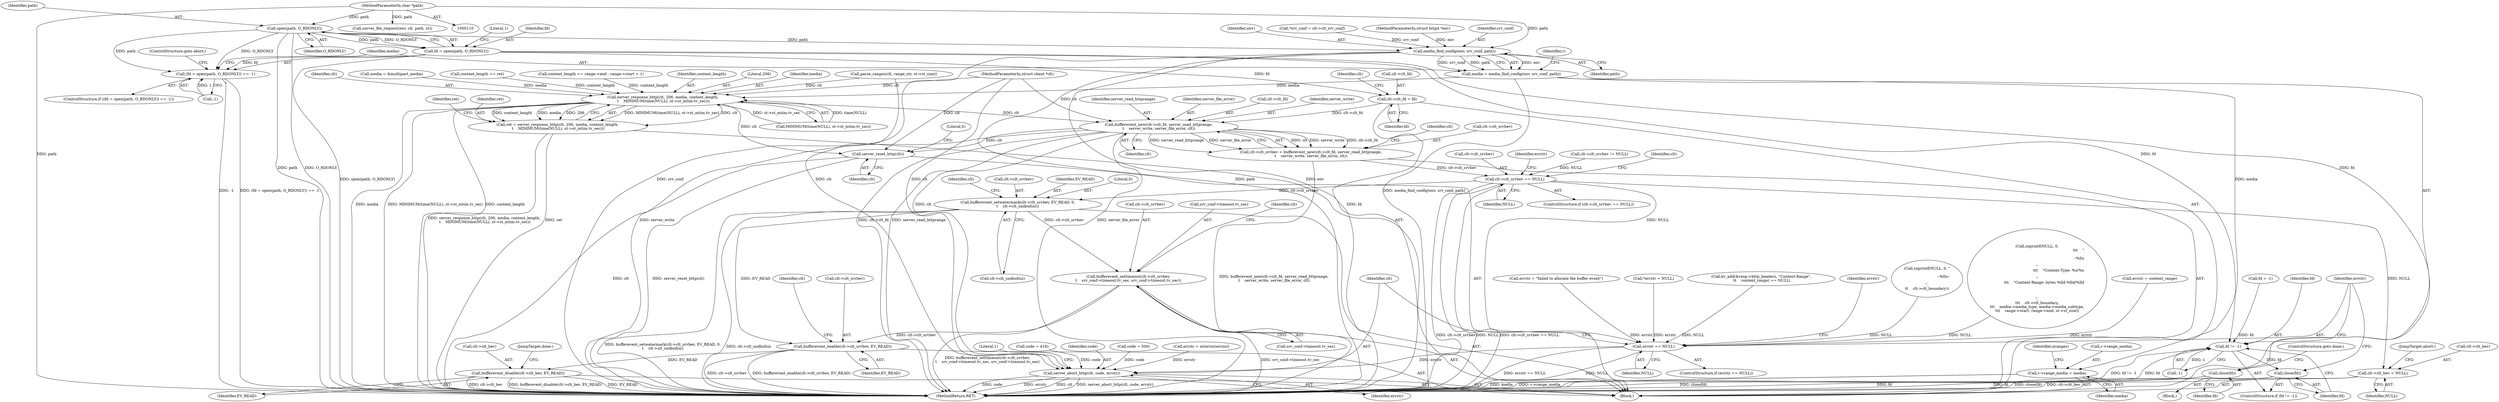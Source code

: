 digraph "0_src_142cfc82b932bc211218fbd7bdda8c7ce83f19df_1@API" {
"1000211" [label="(Call,open(path, O_RDONLY))"];
"1000113" [label="(MethodParameterIn,char *path)"];
"1000208" [label="(Call,(fd = open(path, O_RDONLY)) == -1)"];
"1000209" [label="(Call,fd = open(path, O_RDONLY))"];
"1000428" [label="(Call,close(fd))"];
"1000433" [label="(Call,clt->clt_fd = fd)"];
"1000457" [label="(Call,bufferevent_new(clt->clt_fd, server_read_httprange,\n\t    server_write, server_file_error, clt))"];
"1000453" [label="(Call,clt->clt_srvbev = bufferevent_new(clt->clt_fd, server_read_httprange,\n\t    server_write, server_file_error, clt))"];
"1000466" [label="(Call,clt->clt_srvbev == NULL)"];
"1000476" [label="(Call,bufferevent_setwatermark(clt->clt_srvbev, EV_READ, 0,\n\t    clt->clt_sndbufsiz))"];
"1000485" [label="(Call,bufferevent_settimeout(clt->clt_srvbev,\n\t    srv_conf->timeout.tv_sec, srv_conf->timeout.tv_sec))"];
"1000499" [label="(Call,bufferevent_enable(clt->clt_srvbev, EV_READ))"];
"1000504" [label="(Call,bufferevent_disable(clt->clt_bev, EV_READ))"];
"1000526" [label="(Call,clt->clt_bev = NULL)"];
"1000540" [label="(Call,errstr == NULL)"];
"1000547" [label="(Call,server_abort_http(clt, code, errstr))"];
"1000510" [label="(Call,server_reset_http(clt))"];
"1000533" [label="(Call,fd != -1)"];
"1000537" [label="(Call,close(fd))"];
"1000219" [label="(Call,media_find_config(env, srv_conf, path))"];
"1000217" [label="(Call,media = media_find_config(env, srv_conf, path))"];
"1000223" [label="(Call,r->range_media = media)"];
"1000409" [label="(Call,server_response_http(clt, 206, media, content_length,\n \t    MINIMUM(time(NULL), st->st_mtim.tv_sec)))"];
"1000407" [label="(Call,ret = server_response_http(clt, 206, media, content_length,\n \t    MINIMUM(time(NULL), st->st_mtim.tv_sec)))"];
"1000182" [label="(Call,parse_ranges(clt, range_str, st->st_size))"];
"1000509" [label="(JumpTarget,done:)"];
"1000467" [label="(Call,clt->clt_srvbev)"];
"1000486" [label="(Call,clt->clt_srvbev)"];
"1000464" [label="(Identifier,clt)"];
"1000220" [label="(Identifier,env)"];
"1000462" [label="(Identifier,server_write)"];
"1000258" [label="(Call,kv_add(&resp->http_headers, \"Content-Range\",\n \t\t    content_range) == NULL)"];
"1000212" [label="(Identifier,path)"];
"1000530" [label="(Identifier,NULL)"];
"1000487" [label="(Identifier,clt)"];
"1000213" [label="(Identifier,O_RDONLY)"];
"1000505" [label="(Call,clt->clt_bev)"];
"1000210" [label="(Identifier,fd)"];
"1000219" [label="(Call,media_find_config(env, srv_conf, path))"];
"1000468" [label="(Identifier,clt)"];
"1000118" [label="(Call,*srv_conf = clt->clt_srv_conf)"];
"1000494" [label="(Call,srv_conf->timeout.tv_sec)"];
"1000548" [label="(Identifier,clt)"];
"1000211" [label="(Call,open(path, O_RDONLY))"];
"1000441" [label="(Identifier,clt)"];
"1000511" [label="(Identifier,clt)"];
"1000217" [label="(Call,media = media_find_config(env, srv_conf, path))"];
"1000410" [label="(Identifier,clt)"];
"1000461" [label="(Identifier,server_read_httprange)"];
"1000541" [label="(Identifier,errstr)"];
"1000470" [label="(Identifier,NULL)"];
"1000116" [label="(Block,)"];
"1000454" [label="(Call,clt->clt_srvbev)"];
"1000154" [label="(Call,fd = -1)"];
"1000537" [label="(Call,close(fd))"];
"1000533" [label="(Call,fd != -1)"];
"1000463" [label="(Identifier,server_file_error)"];
"1000510" [label="(Call,server_reset_http(clt))"];
"1000209" [label="(Call,fd = open(path, O_RDONLY))"];
"1000227" [label="(Identifier,media)"];
"1000503" [label="(Identifier,EV_READ)"];
"1000473" [label="(Identifier,errstr)"];
"1000398" [label="(Call,media = &multipart_media)"];
"1000513" [label="(Literal,0)"];
"1000215" [label="(Literal,1)"];
"1000458" [label="(Call,clt->clt_fd)"];
"1000527" [label="(Call,clt->clt_bev)"];
"1000414" [label="(Call,MINIMUM(time(NULL), st->st_mtim.tv_sec))"];
"1000453" [label="(Call,clt->clt_srvbev = bufferevent_new(clt->clt_fd, server_read_httprange,\n\t    server_write, server_file_error, clt))"];
"1000457" [label="(Call,bufferevent_new(clt->clt_fd, server_read_httprange,\n\t    server_write, server_file_error, clt))"];
"1000216" [label="(ControlStructure,goto abort;)"];
"1000542" [label="(Identifier,NULL)"];
"1000477" [label="(Call,clt->clt_srvbev)"];
"1000489" [label="(Call,srv_conf->timeout.tv_sec)"];
"1000544" [label="(Identifier,errstr)"];
"1000433" [label="(Call,clt->clt_fd = fd)"];
"1000423" [label="(Identifier,ret)"];
"1000407" [label="(Call,ret = server_response_http(clt, 206, media, content_length,\n \t    MINIMUM(time(NULL), st->st_mtim.tv_sec)))"];
"1000428" [label="(Call,close(fd))"];
"1000547" [label="(Call,server_abort_http(clt, code, errstr))"];
"1000361" [label="(Call,snprintf(NULL, 0, \"\r\n--%llu--\r\n\",\n\t\t    clt->clt_boundary))"];
"1000482" [label="(Call,clt->clt_sndbufsiz)"];
"1000370" [label="(Call,content_length += ret)"];
"1000437" [label="(Identifier,fd)"];
"1000224" [label="(Call,r->range_media)"];
"1000540" [label="(Call,errstr == NULL)"];
"1000531" [label="(JumpTarget,abort:)"];
"1000222" [label="(Identifier,path)"];
"1000553" [label="(Literal,1)"];
"1000111" [label="(MethodParameterIn,struct httpd *env)"];
"1000485" [label="(Call,bufferevent_settimeout(clt->clt_srvbev,\n\t    srv_conf->timeout.tv_sec, srv_conf->timeout.tv_sec))"];
"1000535" [label="(Call,-1)"];
"1000190" [label="(Call,code = 416)"];
"1000480" [label="(Identifier,EV_READ)"];
"1000538" [label="(Identifier,fd)"];
"1000465" [label="(ControlStructure,if (clt->clt_srvbev == NULL))"];
"1000409" [label="(Call,server_response_http(clt, 206, media, content_length,\n \t    MINIMUM(time(NULL), st->st_mtim.tv_sec)))"];
"1000320" [label="(Call,snprintf(NULL, 0,\n\t\t\t    \"\r\n--%llu\r\n\"\n\t\t\t    \"Content-Type: %s/%s\r\n\"\n \t\t\t    \"Content-Range: bytes %lld-%lld/%lld\r\n\r\n\",\n\t\t\t    clt->clt_boundary,\n\t\t\t    media->media_type, media->media_subtype,\n\t\t\t    range->start, range->end, st->st_size))"];
"1000230" [label="(Identifier,nranges)"];
"1000554" [label="(MethodReturn,RET)"];
"1000539" [label="(ControlStructure,if (errstr == NULL))"];
"1000549" [label="(Identifier,code)"];
"1000532" [label="(ControlStructure,if (fd != -1))"];
"1000476" [label="(Call,bufferevent_setwatermark(clt->clt_srvbev, EV_READ, 0,\n\t    clt->clt_sndbufsiz))"];
"1000408" [label="(Identifier,ret)"];
"1000276" [label="(Call,content_length += range->end - range->start + 1)"];
"1000150" [label="(Call,code = 500)"];
"1000543" [label="(Call,errstr = strerror(errno))"];
"1000208" [label="(Call,(fd = open(path, O_RDONLY)) == -1)"];
"1000439" [label="(Call,clt->clt_srvbev != NULL)"];
"1000481" [label="(Literal,0)"];
"1000413" [label="(Identifier,content_length)"];
"1000526" [label="(Call,clt->clt_bev = NULL)"];
"1000500" [label="(Call,clt->clt_srvbev)"];
"1000221" [label="(Identifier,srv_conf)"];
"1000411" [label="(Literal,206)"];
"1000424" [label="(Block,)"];
"1000223" [label="(Call,r->range_media = media)"];
"1000478" [label="(Identifier,clt)"];
"1000225" [label="(Identifier,r)"];
"1000499" [label="(Call,bufferevent_enable(clt->clt_srvbev, EV_READ))"];
"1000466" [label="(Call,clt->clt_srvbev == NULL)"];
"1000113" [label="(MethodParameterIn,char *path)"];
"1000504" [label="(Call,bufferevent_disable(clt->clt_bev, EV_READ))"];
"1000214" [label="(Call,-1)"];
"1000203" [label="(Call,errstr = content_range)"];
"1000501" [label="(Identifier,clt)"];
"1000207" [label="(ControlStructure,if ((fd = open(path, O_RDONLY)) == -1))"];
"1000508" [label="(Identifier,EV_READ)"];
"1000472" [label="(Call,errstr = \"failed to allocate file buffer event\")"];
"1000506" [label="(Identifier,clt)"];
"1000112" [label="(MethodParameterIn,struct client *clt)"];
"1000429" [label="(Identifier,fd)"];
"1000163" [label="(Call,*errstr = NULL)"];
"1000434" [label="(Call,clt->clt_fd)"];
"1000430" [label="(ControlStructure,goto done;)"];
"1000550" [label="(Identifier,errstr)"];
"1000412" [label="(Identifier,media)"];
"1000173" [label="(Call,server_file_request(env, clt, path, st))"];
"1000218" [label="(Identifier,media)"];
"1000534" [label="(Identifier,fd)"];
"1000211" -> "1000209"  [label="AST: "];
"1000211" -> "1000213"  [label="CFG: "];
"1000212" -> "1000211"  [label="AST: "];
"1000213" -> "1000211"  [label="AST: "];
"1000209" -> "1000211"  [label="CFG: "];
"1000211" -> "1000554"  [label="DDG: path"];
"1000211" -> "1000554"  [label="DDG: O_RDONLY"];
"1000211" -> "1000208"  [label="DDG: path"];
"1000211" -> "1000208"  [label="DDG: O_RDONLY"];
"1000211" -> "1000209"  [label="DDG: path"];
"1000211" -> "1000209"  [label="DDG: O_RDONLY"];
"1000113" -> "1000211"  [label="DDG: path"];
"1000211" -> "1000219"  [label="DDG: path"];
"1000113" -> "1000110"  [label="AST: "];
"1000113" -> "1000554"  [label="DDG: path"];
"1000113" -> "1000173"  [label="DDG: path"];
"1000113" -> "1000219"  [label="DDG: path"];
"1000208" -> "1000207"  [label="AST: "];
"1000208" -> "1000214"  [label="CFG: "];
"1000209" -> "1000208"  [label="AST: "];
"1000214" -> "1000208"  [label="AST: "];
"1000216" -> "1000208"  [label="CFG: "];
"1000218" -> "1000208"  [label="CFG: "];
"1000208" -> "1000554"  [label="DDG: -1"];
"1000208" -> "1000554"  [label="DDG: (fd = open(path, O_RDONLY)) == -1"];
"1000209" -> "1000208"  [label="DDG: fd"];
"1000214" -> "1000208"  [label="DDG: 1"];
"1000210" -> "1000209"  [label="AST: "];
"1000215" -> "1000209"  [label="CFG: "];
"1000209" -> "1000554"  [label="DDG: open(path, O_RDONLY)"];
"1000209" -> "1000428"  [label="DDG: fd"];
"1000209" -> "1000433"  [label="DDG: fd"];
"1000209" -> "1000533"  [label="DDG: fd"];
"1000428" -> "1000424"  [label="AST: "];
"1000428" -> "1000429"  [label="CFG: "];
"1000429" -> "1000428"  [label="AST: "];
"1000430" -> "1000428"  [label="CFG: "];
"1000428" -> "1000554"  [label="DDG: close(fd)"];
"1000428" -> "1000554"  [label="DDG: fd"];
"1000433" -> "1000116"  [label="AST: "];
"1000433" -> "1000437"  [label="CFG: "];
"1000434" -> "1000433"  [label="AST: "];
"1000437" -> "1000433"  [label="AST: "];
"1000441" -> "1000433"  [label="CFG: "];
"1000433" -> "1000554"  [label="DDG: fd"];
"1000433" -> "1000457"  [label="DDG: clt->clt_fd"];
"1000457" -> "1000453"  [label="AST: "];
"1000457" -> "1000464"  [label="CFG: "];
"1000458" -> "1000457"  [label="AST: "];
"1000461" -> "1000457"  [label="AST: "];
"1000462" -> "1000457"  [label="AST: "];
"1000463" -> "1000457"  [label="AST: "];
"1000464" -> "1000457"  [label="AST: "];
"1000453" -> "1000457"  [label="CFG: "];
"1000457" -> "1000554"  [label="DDG: server_read_httprange"];
"1000457" -> "1000554"  [label="DDG: server_file_error"];
"1000457" -> "1000554"  [label="DDG: server_write"];
"1000457" -> "1000554"  [label="DDG: clt->clt_fd"];
"1000457" -> "1000453"  [label="DDG: clt"];
"1000457" -> "1000453"  [label="DDG: server_write"];
"1000457" -> "1000453"  [label="DDG: clt->clt_fd"];
"1000457" -> "1000453"  [label="DDG: server_read_httprange"];
"1000457" -> "1000453"  [label="DDG: server_file_error"];
"1000409" -> "1000457"  [label="DDG: clt"];
"1000112" -> "1000457"  [label="DDG: clt"];
"1000457" -> "1000510"  [label="DDG: clt"];
"1000457" -> "1000547"  [label="DDG: clt"];
"1000453" -> "1000116"  [label="AST: "];
"1000454" -> "1000453"  [label="AST: "];
"1000468" -> "1000453"  [label="CFG: "];
"1000453" -> "1000554"  [label="DDG: bufferevent_new(clt->clt_fd, server_read_httprange,\n\t    server_write, server_file_error, clt)"];
"1000453" -> "1000466"  [label="DDG: clt->clt_srvbev"];
"1000466" -> "1000465"  [label="AST: "];
"1000466" -> "1000470"  [label="CFG: "];
"1000467" -> "1000466"  [label="AST: "];
"1000470" -> "1000466"  [label="AST: "];
"1000473" -> "1000466"  [label="CFG: "];
"1000478" -> "1000466"  [label="CFG: "];
"1000466" -> "1000554"  [label="DDG: clt->clt_srvbev"];
"1000466" -> "1000554"  [label="DDG: NULL"];
"1000466" -> "1000554"  [label="DDG: clt->clt_srvbev == NULL"];
"1000439" -> "1000466"  [label="DDG: NULL"];
"1000466" -> "1000476"  [label="DDG: clt->clt_srvbev"];
"1000466" -> "1000526"  [label="DDG: NULL"];
"1000466" -> "1000540"  [label="DDG: NULL"];
"1000476" -> "1000116"  [label="AST: "];
"1000476" -> "1000482"  [label="CFG: "];
"1000477" -> "1000476"  [label="AST: "];
"1000480" -> "1000476"  [label="AST: "];
"1000481" -> "1000476"  [label="AST: "];
"1000482" -> "1000476"  [label="AST: "];
"1000487" -> "1000476"  [label="CFG: "];
"1000476" -> "1000554"  [label="DDG: bufferevent_setwatermark(clt->clt_srvbev, EV_READ, 0,\n\t    clt->clt_sndbufsiz)"];
"1000476" -> "1000554"  [label="DDG: clt->clt_sndbufsiz"];
"1000476" -> "1000485"  [label="DDG: clt->clt_srvbev"];
"1000476" -> "1000499"  [label="DDG: EV_READ"];
"1000485" -> "1000116"  [label="AST: "];
"1000485" -> "1000494"  [label="CFG: "];
"1000486" -> "1000485"  [label="AST: "];
"1000489" -> "1000485"  [label="AST: "];
"1000494" -> "1000485"  [label="AST: "];
"1000501" -> "1000485"  [label="CFG: "];
"1000485" -> "1000554"  [label="DDG: srv_conf->timeout.tv_sec"];
"1000485" -> "1000554"  [label="DDG: bufferevent_settimeout(clt->clt_srvbev,\n\t    srv_conf->timeout.tv_sec, srv_conf->timeout.tv_sec)"];
"1000485" -> "1000499"  [label="DDG: clt->clt_srvbev"];
"1000499" -> "1000116"  [label="AST: "];
"1000499" -> "1000503"  [label="CFG: "];
"1000500" -> "1000499"  [label="AST: "];
"1000503" -> "1000499"  [label="AST: "];
"1000506" -> "1000499"  [label="CFG: "];
"1000499" -> "1000554"  [label="DDG: bufferevent_enable(clt->clt_srvbev, EV_READ)"];
"1000499" -> "1000554"  [label="DDG: clt->clt_srvbev"];
"1000499" -> "1000504"  [label="DDG: EV_READ"];
"1000504" -> "1000116"  [label="AST: "];
"1000504" -> "1000508"  [label="CFG: "];
"1000505" -> "1000504"  [label="AST: "];
"1000508" -> "1000504"  [label="AST: "];
"1000509" -> "1000504"  [label="CFG: "];
"1000504" -> "1000554"  [label="DDG: clt->clt_bev"];
"1000504" -> "1000554"  [label="DDG: bufferevent_disable(clt->clt_bev, EV_READ)"];
"1000504" -> "1000554"  [label="DDG: EV_READ"];
"1000526" -> "1000116"  [label="AST: "];
"1000526" -> "1000530"  [label="CFG: "];
"1000527" -> "1000526"  [label="AST: "];
"1000530" -> "1000526"  [label="AST: "];
"1000531" -> "1000526"  [label="CFG: "];
"1000526" -> "1000554"  [label="DDG: clt->clt_bev"];
"1000540" -> "1000539"  [label="AST: "];
"1000540" -> "1000542"  [label="CFG: "];
"1000541" -> "1000540"  [label="AST: "];
"1000542" -> "1000540"  [label="AST: "];
"1000544" -> "1000540"  [label="CFG: "];
"1000548" -> "1000540"  [label="CFG: "];
"1000540" -> "1000554"  [label="DDG: errstr == NULL"];
"1000540" -> "1000554"  [label="DDG: NULL"];
"1000163" -> "1000540"  [label="DDG: errstr"];
"1000472" -> "1000540"  [label="DDG: errstr"];
"1000203" -> "1000540"  [label="DDG: errstr"];
"1000361" -> "1000540"  [label="DDG: NULL"];
"1000320" -> "1000540"  [label="DDG: NULL"];
"1000258" -> "1000540"  [label="DDG: NULL"];
"1000540" -> "1000547"  [label="DDG: errstr"];
"1000547" -> "1000116"  [label="AST: "];
"1000547" -> "1000550"  [label="CFG: "];
"1000548" -> "1000547"  [label="AST: "];
"1000549" -> "1000547"  [label="AST: "];
"1000550" -> "1000547"  [label="AST: "];
"1000553" -> "1000547"  [label="CFG: "];
"1000547" -> "1000554"  [label="DDG: errstr"];
"1000547" -> "1000554"  [label="DDG: clt"];
"1000547" -> "1000554"  [label="DDG: server_abort_http(clt, code, errstr)"];
"1000547" -> "1000554"  [label="DDG: code"];
"1000182" -> "1000547"  [label="DDG: clt"];
"1000112" -> "1000547"  [label="DDG: clt"];
"1000150" -> "1000547"  [label="DDG: code"];
"1000190" -> "1000547"  [label="DDG: code"];
"1000543" -> "1000547"  [label="DDG: errstr"];
"1000510" -> "1000116"  [label="AST: "];
"1000510" -> "1000511"  [label="CFG: "];
"1000511" -> "1000510"  [label="AST: "];
"1000513" -> "1000510"  [label="CFG: "];
"1000510" -> "1000554"  [label="DDG: clt"];
"1000510" -> "1000554"  [label="DDG: server_reset_http(clt)"];
"1000409" -> "1000510"  [label="DDG: clt"];
"1000112" -> "1000510"  [label="DDG: clt"];
"1000533" -> "1000532"  [label="AST: "];
"1000533" -> "1000535"  [label="CFG: "];
"1000534" -> "1000533"  [label="AST: "];
"1000535" -> "1000533"  [label="AST: "];
"1000538" -> "1000533"  [label="CFG: "];
"1000541" -> "1000533"  [label="CFG: "];
"1000533" -> "1000554"  [label="DDG: fd != -1"];
"1000533" -> "1000554"  [label="DDG: fd"];
"1000154" -> "1000533"  [label="DDG: fd"];
"1000535" -> "1000533"  [label="DDG: 1"];
"1000533" -> "1000537"  [label="DDG: fd"];
"1000537" -> "1000532"  [label="AST: "];
"1000537" -> "1000538"  [label="CFG: "];
"1000538" -> "1000537"  [label="AST: "];
"1000541" -> "1000537"  [label="CFG: "];
"1000537" -> "1000554"  [label="DDG: fd"];
"1000537" -> "1000554"  [label="DDG: close(fd)"];
"1000219" -> "1000217"  [label="AST: "];
"1000219" -> "1000222"  [label="CFG: "];
"1000220" -> "1000219"  [label="AST: "];
"1000221" -> "1000219"  [label="AST: "];
"1000222" -> "1000219"  [label="AST: "];
"1000217" -> "1000219"  [label="CFG: "];
"1000219" -> "1000554"  [label="DDG: srv_conf"];
"1000219" -> "1000554"  [label="DDG: path"];
"1000219" -> "1000554"  [label="DDG: env"];
"1000219" -> "1000217"  [label="DDG: env"];
"1000219" -> "1000217"  [label="DDG: srv_conf"];
"1000219" -> "1000217"  [label="DDG: path"];
"1000111" -> "1000219"  [label="DDG: env"];
"1000118" -> "1000219"  [label="DDG: srv_conf"];
"1000217" -> "1000116"  [label="AST: "];
"1000218" -> "1000217"  [label="AST: "];
"1000225" -> "1000217"  [label="CFG: "];
"1000217" -> "1000554"  [label="DDG: media_find_config(env, srv_conf, path)"];
"1000217" -> "1000223"  [label="DDG: media"];
"1000217" -> "1000409"  [label="DDG: media"];
"1000223" -> "1000116"  [label="AST: "];
"1000223" -> "1000227"  [label="CFG: "];
"1000224" -> "1000223"  [label="AST: "];
"1000227" -> "1000223"  [label="AST: "];
"1000230" -> "1000223"  [label="CFG: "];
"1000223" -> "1000554"  [label="DDG: media"];
"1000223" -> "1000554"  [label="DDG: r->range_media"];
"1000409" -> "1000407"  [label="AST: "];
"1000409" -> "1000414"  [label="CFG: "];
"1000410" -> "1000409"  [label="AST: "];
"1000411" -> "1000409"  [label="AST: "];
"1000412" -> "1000409"  [label="AST: "];
"1000413" -> "1000409"  [label="AST: "];
"1000414" -> "1000409"  [label="AST: "];
"1000407" -> "1000409"  [label="CFG: "];
"1000409" -> "1000554"  [label="DDG: media"];
"1000409" -> "1000554"  [label="DDG: MINIMUM(time(NULL), st->st_mtim.tv_sec)"];
"1000409" -> "1000554"  [label="DDG: content_length"];
"1000409" -> "1000407"  [label="DDG: MINIMUM(time(NULL), st->st_mtim.tv_sec)"];
"1000409" -> "1000407"  [label="DDG: clt"];
"1000409" -> "1000407"  [label="DDG: content_length"];
"1000409" -> "1000407"  [label="DDG: media"];
"1000409" -> "1000407"  [label="DDG: 206"];
"1000182" -> "1000409"  [label="DDG: clt"];
"1000112" -> "1000409"  [label="DDG: clt"];
"1000398" -> "1000409"  [label="DDG: media"];
"1000276" -> "1000409"  [label="DDG: content_length"];
"1000370" -> "1000409"  [label="DDG: content_length"];
"1000414" -> "1000409"  [label="DDG: time(NULL)"];
"1000414" -> "1000409"  [label="DDG: st->st_mtim.tv_sec"];
"1000407" -> "1000116"  [label="AST: "];
"1000408" -> "1000407"  [label="AST: "];
"1000423" -> "1000407"  [label="CFG: "];
"1000407" -> "1000554"  [label="DDG: server_response_http(clt, 206, media, content_length,\n \t    MINIMUM(time(NULL), st->st_mtim.tv_sec))"];
"1000407" -> "1000554"  [label="DDG: ret"];
}
